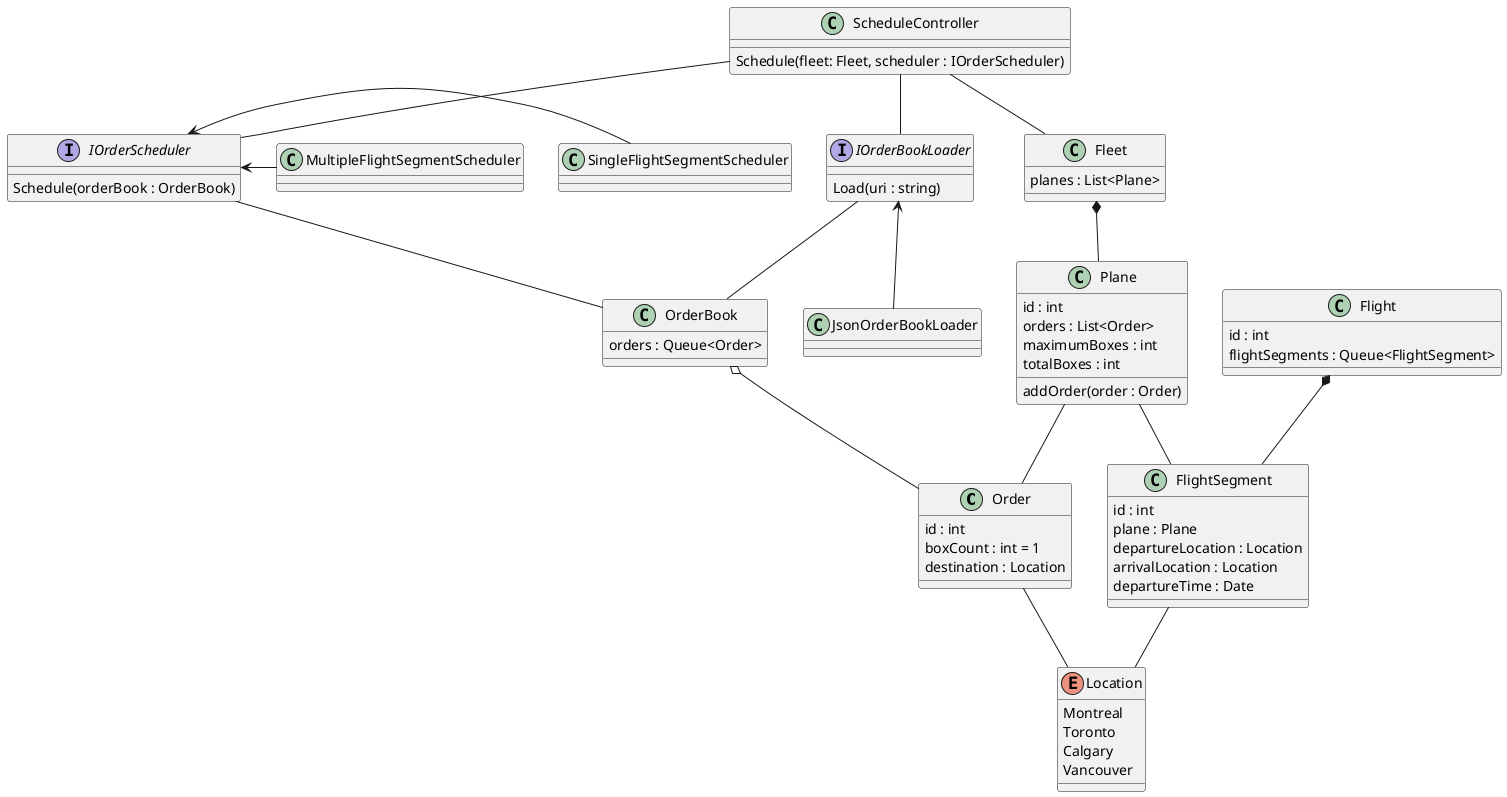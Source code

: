 @startuml

class Order {
    id : int
    boxCount : int = 1
    destination : Location
}

class Plane {
    id : int
    orders : List<Order>
    maximumBoxes : int
    totalBoxes : int
    addOrder(order : Order)
}

class Fleet {
    planes : List<Plane>
}

class FlightSegment {
   id : int
   plane : Plane
   departureLocation : Location
   arrivalLocation : Location
   departureTime : Date
}

class Flight {
    id : int
    flightSegments : Queue<FlightSegment>
}

enum Location {
    Montreal
    Toronto
    Calgary
    Vancouver
}

interface IOrderBookLoader {
    Load(uri : string)
}

class OrderBook {
  orders : Queue<Order>
}

interface IOrderScheduler {
    Schedule(orderBook : OrderBook)
}

class ScheduleController {
    Schedule(fleet: Fleet, scheduler : IOrderScheduler)
}

IOrderScheduler -- OrderBook

Plane -- FlightSegment

FlightSegment -- Location

Plane -- Order

Order -- Location

Fleet *-- Plane

Flight *-- FlightSegment

IOrderBookLoader <-- JsonOrderBookLoader 

IOrderBookLoader -- OrderBook

IOrderScheduler <- SingleFlightSegmentScheduler

IOrderScheduler <- MultipleFlightSegmentScheduler

OrderBook o-- Order

ScheduleController -- Fleet

ScheduleController -- IOrderBookLoader

ScheduleController -- IOrderScheduler

@enduml